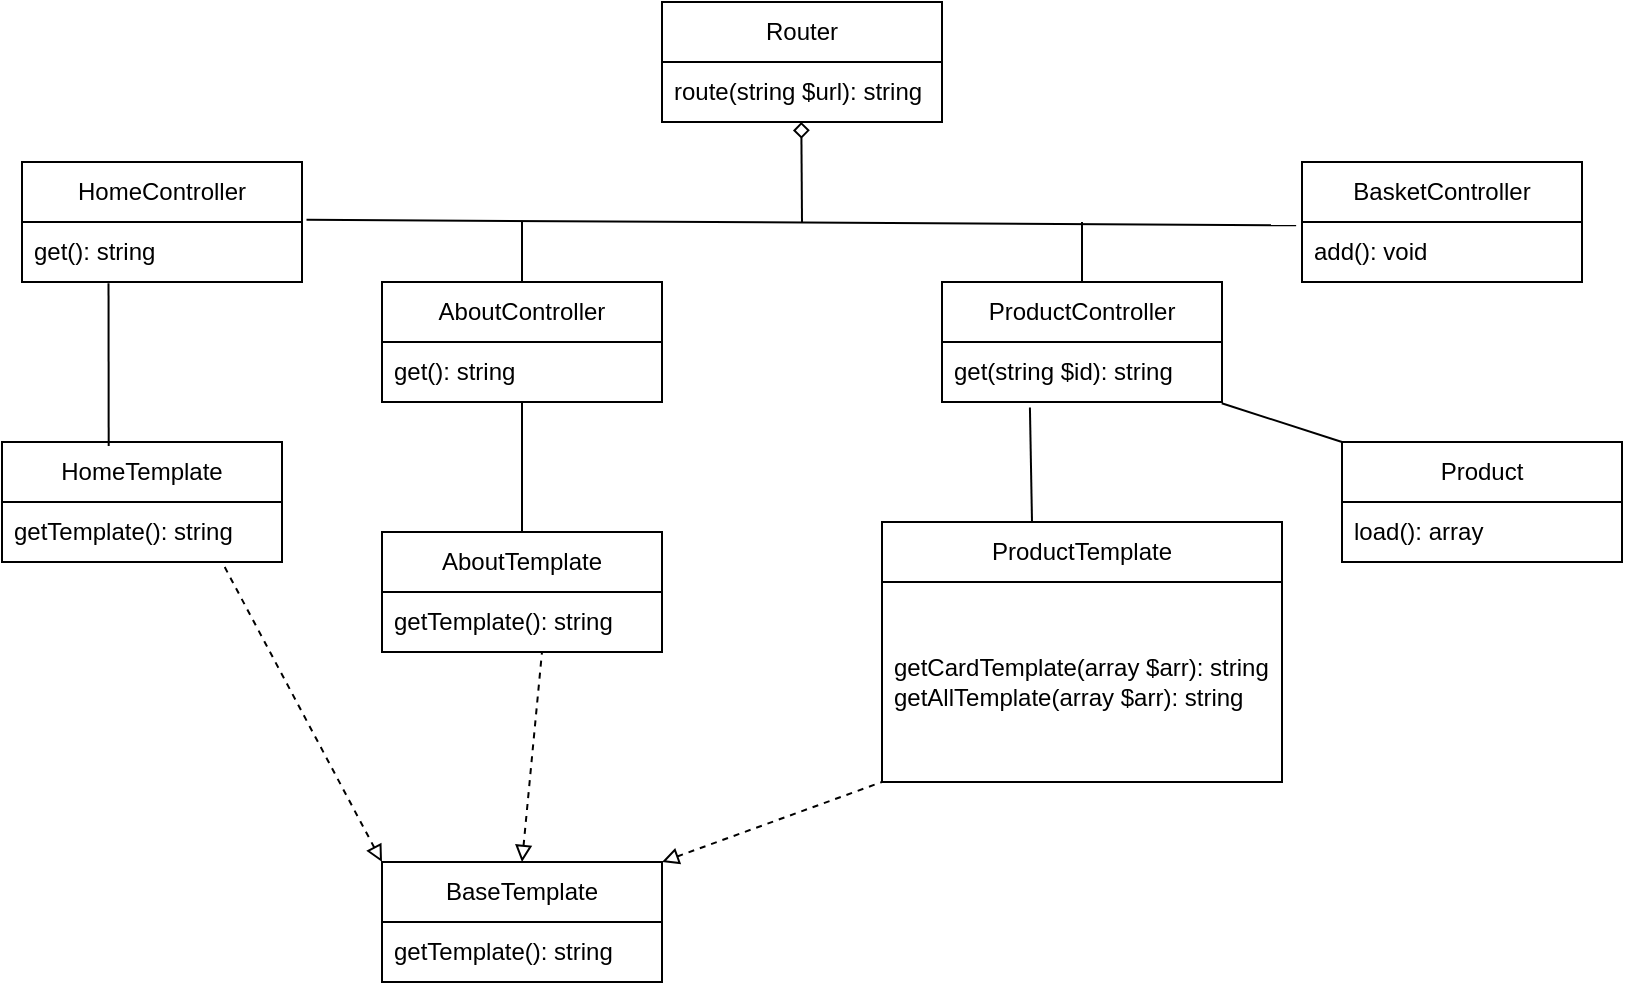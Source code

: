 <mxfile version="26.1.0">
  <diagram name="Страница — 1" id="FHahmwCRDLmdkqN1f6a9">
    <mxGraphModel dx="1816" dy="538" grid="1" gridSize="10" guides="1" tooltips="1" connect="1" arrows="1" fold="1" page="1" pageScale="1" pageWidth="827" pageHeight="1169" math="0" shadow="0">
      <root>
        <mxCell id="0" />
        <mxCell id="1" parent="0" />
        <mxCell id="MEDeWtWc0A7w0Op9NWJ7-1" value="Router" style="swimlane;fontStyle=0;childLayout=stackLayout;horizontal=1;startSize=30;horizontalStack=0;resizeParent=1;resizeParentMax=0;resizeLast=0;collapsible=1;marginBottom=0;whiteSpace=wrap;html=1;" vertex="1" parent="1">
          <mxGeometry x="320" y="260" width="140" height="60" as="geometry" />
        </mxCell>
        <mxCell id="MEDeWtWc0A7w0Op9NWJ7-2" value="route(string $url): string" style="text;strokeColor=none;fillColor=none;align=left;verticalAlign=middle;spacingLeft=4;spacingRight=4;overflow=hidden;points=[[0,0.5],[1,0.5]];portConstraint=eastwest;rotatable=0;whiteSpace=wrap;html=1;" vertex="1" parent="MEDeWtWc0A7w0Op9NWJ7-1">
          <mxGeometry y="30" width="140" height="30" as="geometry" />
        </mxCell>
        <mxCell id="MEDeWtWc0A7w0Op9NWJ7-5" value="HomeController" style="swimlane;fontStyle=0;childLayout=stackLayout;horizontal=1;startSize=30;horizontalStack=0;resizeParent=1;resizeParentMax=0;resizeLast=0;collapsible=1;marginBottom=0;whiteSpace=wrap;html=1;" vertex="1" parent="1">
          <mxGeometry y="340" width="140" height="60" as="geometry" />
        </mxCell>
        <mxCell id="MEDeWtWc0A7w0Op9NWJ7-6" value="get(): string" style="text;strokeColor=none;fillColor=none;align=left;verticalAlign=middle;spacingLeft=4;spacingRight=4;overflow=hidden;points=[[0,0.5],[1,0.5]];portConstraint=eastwest;rotatable=0;whiteSpace=wrap;html=1;" vertex="1" parent="MEDeWtWc0A7w0Op9NWJ7-5">
          <mxGeometry y="30" width="140" height="30" as="geometry" />
        </mxCell>
        <mxCell id="MEDeWtWc0A7w0Op9NWJ7-12" value="AboutController" style="swimlane;fontStyle=0;childLayout=stackLayout;horizontal=1;startSize=30;horizontalStack=0;resizeParent=1;resizeParentMax=0;resizeLast=0;collapsible=1;marginBottom=0;whiteSpace=wrap;html=1;" vertex="1" parent="1">
          <mxGeometry x="180" y="400" width="140" height="60" as="geometry" />
        </mxCell>
        <mxCell id="MEDeWtWc0A7w0Op9NWJ7-13" value="get(): string" style="text;strokeColor=none;fillColor=none;align=left;verticalAlign=middle;spacingLeft=4;spacingRight=4;overflow=hidden;points=[[0,0.5],[1,0.5]];portConstraint=eastwest;rotatable=0;whiteSpace=wrap;html=1;" vertex="1" parent="MEDeWtWc0A7w0Op9NWJ7-12">
          <mxGeometry y="30" width="140" height="30" as="geometry" />
        </mxCell>
        <mxCell id="MEDeWtWc0A7w0Op9NWJ7-14" value="ProductController" style="swimlane;fontStyle=0;childLayout=stackLayout;horizontal=1;startSize=30;horizontalStack=0;resizeParent=1;resizeParentMax=0;resizeLast=0;collapsible=1;marginBottom=0;whiteSpace=wrap;html=1;" vertex="1" parent="1">
          <mxGeometry x="460" y="400" width="140" height="60" as="geometry" />
        </mxCell>
        <mxCell id="MEDeWtWc0A7w0Op9NWJ7-15" value="get(string $id): string" style="text;strokeColor=none;fillColor=none;align=left;verticalAlign=middle;spacingLeft=4;spacingRight=4;overflow=hidden;points=[[0,0.5],[1,0.5]];portConstraint=eastwest;rotatable=0;whiteSpace=wrap;html=1;" vertex="1" parent="MEDeWtWc0A7w0Op9NWJ7-14">
          <mxGeometry y="30" width="140" height="30" as="geometry" />
        </mxCell>
        <mxCell id="MEDeWtWc0A7w0Op9NWJ7-16" value="BasketController" style="swimlane;fontStyle=0;childLayout=stackLayout;horizontal=1;startSize=30;horizontalStack=0;resizeParent=1;resizeParentMax=0;resizeLast=0;collapsible=1;marginBottom=0;whiteSpace=wrap;html=1;" vertex="1" parent="1">
          <mxGeometry x="640" y="340" width="140" height="60" as="geometry" />
        </mxCell>
        <mxCell id="MEDeWtWc0A7w0Op9NWJ7-17" value="add(): void" style="text;strokeColor=none;fillColor=none;align=left;verticalAlign=middle;spacingLeft=4;spacingRight=4;overflow=hidden;points=[[0,0.5],[1,0.5]];portConstraint=eastwest;rotatable=0;whiteSpace=wrap;html=1;" vertex="1" parent="MEDeWtWc0A7w0Op9NWJ7-16">
          <mxGeometry y="30" width="140" height="30" as="geometry" />
        </mxCell>
        <mxCell id="MEDeWtWc0A7w0Op9NWJ7-18" value="HomeTemplate" style="swimlane;fontStyle=0;childLayout=stackLayout;horizontal=1;startSize=30;horizontalStack=0;resizeParent=1;resizeParentMax=0;resizeLast=0;collapsible=1;marginBottom=0;whiteSpace=wrap;html=1;" vertex="1" parent="1">
          <mxGeometry x="-10" y="480" width="140" height="60" as="geometry" />
        </mxCell>
        <mxCell id="MEDeWtWc0A7w0Op9NWJ7-19" value="getTemplate(): string" style="text;strokeColor=none;fillColor=none;align=left;verticalAlign=middle;spacingLeft=4;spacingRight=4;overflow=hidden;points=[[0,0.5],[1,0.5]];portConstraint=eastwest;rotatable=0;whiteSpace=wrap;html=1;" vertex="1" parent="MEDeWtWc0A7w0Op9NWJ7-18">
          <mxGeometry y="30" width="140" height="30" as="geometry" />
        </mxCell>
        <mxCell id="MEDeWtWc0A7w0Op9NWJ7-20" value="AboutTemplate" style="swimlane;fontStyle=0;childLayout=stackLayout;horizontal=1;startSize=30;horizontalStack=0;resizeParent=1;resizeParentMax=0;resizeLast=0;collapsible=1;marginBottom=0;whiteSpace=wrap;html=1;" vertex="1" parent="1">
          <mxGeometry x="180" y="525" width="140" height="60" as="geometry" />
        </mxCell>
        <mxCell id="MEDeWtWc0A7w0Op9NWJ7-21" value="getTemplate(): string" style="text;strokeColor=none;fillColor=none;align=left;verticalAlign=middle;spacingLeft=4;spacingRight=4;overflow=hidden;points=[[0,0.5],[1,0.5]];portConstraint=eastwest;rotatable=0;whiteSpace=wrap;html=1;" vertex="1" parent="MEDeWtWc0A7w0Op9NWJ7-20">
          <mxGeometry y="30" width="140" height="30" as="geometry" />
        </mxCell>
        <mxCell id="MEDeWtWc0A7w0Op9NWJ7-22" value="ProductTemplate" style="swimlane;fontStyle=0;childLayout=stackLayout;horizontal=1;startSize=30;horizontalStack=0;resizeParent=1;resizeParentMax=0;resizeLast=0;collapsible=1;marginBottom=0;whiteSpace=wrap;html=1;" vertex="1" parent="1">
          <mxGeometry x="430" y="520" width="200" height="130" as="geometry" />
        </mxCell>
        <mxCell id="MEDeWtWc0A7w0Op9NWJ7-23" value="getCardTemplate(array $arr): string&lt;div&gt;getAllTemplate(array $arr): string&lt;/div&gt;" style="text;strokeColor=none;fillColor=none;align=left;verticalAlign=middle;spacingLeft=4;spacingRight=4;overflow=hidden;points=[[0,0.5],[1,0.5]];portConstraint=eastwest;rotatable=0;whiteSpace=wrap;html=1;" vertex="1" parent="MEDeWtWc0A7w0Op9NWJ7-22">
          <mxGeometry y="30" width="200" height="100" as="geometry" />
        </mxCell>
        <mxCell id="MEDeWtWc0A7w0Op9NWJ7-24" value="Product" style="swimlane;fontStyle=0;childLayout=stackLayout;horizontal=1;startSize=30;horizontalStack=0;resizeParent=1;resizeParentMax=0;resizeLast=0;collapsible=1;marginBottom=0;whiteSpace=wrap;html=1;" vertex="1" parent="1">
          <mxGeometry x="660" y="480" width="140" height="60" as="geometry" />
        </mxCell>
        <mxCell id="MEDeWtWc0A7w0Op9NWJ7-25" value="load(): array" style="text;strokeColor=none;fillColor=none;align=left;verticalAlign=middle;spacingLeft=4;spacingRight=4;overflow=hidden;points=[[0,0.5],[1,0.5]];portConstraint=eastwest;rotatable=0;whiteSpace=wrap;html=1;" vertex="1" parent="MEDeWtWc0A7w0Op9NWJ7-24">
          <mxGeometry y="30" width="140" height="30" as="geometry" />
        </mxCell>
        <mxCell id="MEDeWtWc0A7w0Op9NWJ7-26" value="BaseTemplate" style="swimlane;fontStyle=0;childLayout=stackLayout;horizontal=1;startSize=30;horizontalStack=0;resizeParent=1;resizeParentMax=0;resizeLast=0;collapsible=1;marginBottom=0;whiteSpace=wrap;html=1;" vertex="1" parent="1">
          <mxGeometry x="180" y="690" width="140" height="60" as="geometry" />
        </mxCell>
        <mxCell id="MEDeWtWc0A7w0Op9NWJ7-27" value="getTemplate(): string" style="text;strokeColor=none;fillColor=none;align=left;verticalAlign=middle;spacingLeft=4;spacingRight=4;overflow=hidden;points=[[0,0.5],[1,0.5]];portConstraint=eastwest;rotatable=0;whiteSpace=wrap;html=1;" vertex="1" parent="MEDeWtWc0A7w0Op9NWJ7-26">
          <mxGeometry y="30" width="140" height="30" as="geometry" />
        </mxCell>
        <mxCell id="MEDeWtWc0A7w0Op9NWJ7-33" value="" style="endArrow=none;html=1;rounded=0;startArrow=diamond;startFill=0;" edge="1" parent="1">
          <mxGeometry width="50" height="50" relative="1" as="geometry">
            <mxPoint x="389.66" y="320" as="sourcePoint" />
            <mxPoint x="390" y="370" as="targetPoint" />
          </mxGeometry>
        </mxCell>
        <mxCell id="MEDeWtWc0A7w0Op9NWJ7-34" value="" style="endArrow=none;html=1;rounded=0;exitX=1.016;exitY=-0.037;exitDx=0;exitDy=0;exitPerimeter=0;entryX=-0.021;entryY=0.055;entryDx=0;entryDy=0;entryPerimeter=0;" edge="1" parent="1" source="MEDeWtWc0A7w0Op9NWJ7-6" target="MEDeWtWc0A7w0Op9NWJ7-17">
          <mxGeometry width="50" height="50" relative="1" as="geometry">
            <mxPoint x="365" y="395" as="sourcePoint" />
            <mxPoint x="500" y="360" as="targetPoint" />
          </mxGeometry>
        </mxCell>
        <mxCell id="MEDeWtWc0A7w0Op9NWJ7-35" value="" style="endArrow=none;html=1;rounded=0;" edge="1" parent="1">
          <mxGeometry width="50" height="50" relative="1" as="geometry">
            <mxPoint x="250" y="400" as="sourcePoint" />
            <mxPoint x="250" y="370" as="targetPoint" />
          </mxGeometry>
        </mxCell>
        <mxCell id="MEDeWtWc0A7w0Op9NWJ7-36" value="" style="endArrow=none;html=1;rounded=0;" edge="1" parent="1">
          <mxGeometry width="50" height="50" relative="1" as="geometry">
            <mxPoint x="530" y="400" as="sourcePoint" />
            <mxPoint x="530" y="370" as="targetPoint" />
          </mxGeometry>
        </mxCell>
        <mxCell id="MEDeWtWc0A7w0Op9NWJ7-39" value="" style="endArrow=none;html=1;rounded=0;entryX=0.309;entryY=1.021;entryDx=0;entryDy=0;entryPerimeter=0;exitX=0.381;exitY=0.033;exitDx=0;exitDy=0;exitPerimeter=0;" edge="1" parent="1" source="MEDeWtWc0A7w0Op9NWJ7-18" target="MEDeWtWc0A7w0Op9NWJ7-6">
          <mxGeometry width="50" height="50" relative="1" as="geometry">
            <mxPoint x="40" y="480" as="sourcePoint" />
            <mxPoint x="90" y="430" as="targetPoint" />
          </mxGeometry>
        </mxCell>
        <mxCell id="MEDeWtWc0A7w0Op9NWJ7-40" value="" style="endArrow=none;html=1;rounded=0;entryX=0.5;entryY=1;entryDx=0;entryDy=0;entryPerimeter=0;" edge="1" parent="1" target="MEDeWtWc0A7w0Op9NWJ7-13">
          <mxGeometry width="50" height="50" relative="1" as="geometry">
            <mxPoint x="250" y="525" as="sourcePoint" />
            <mxPoint x="300" y="475" as="targetPoint" />
          </mxGeometry>
        </mxCell>
        <mxCell id="MEDeWtWc0A7w0Op9NWJ7-41" value="" style="endArrow=none;html=1;rounded=0;entryX=0.314;entryY=1.09;entryDx=0;entryDy=0;entryPerimeter=0;" edge="1" parent="1" target="MEDeWtWc0A7w0Op9NWJ7-15">
          <mxGeometry width="50" height="50" relative="1" as="geometry">
            <mxPoint x="505" y="520" as="sourcePoint" />
            <mxPoint x="555" y="470" as="targetPoint" />
          </mxGeometry>
        </mxCell>
        <mxCell id="MEDeWtWc0A7w0Op9NWJ7-42" value="" style="endArrow=none;html=1;rounded=0;entryX=0;entryY=0;entryDx=0;entryDy=0;exitX=0.999;exitY=1.021;exitDx=0;exitDy=0;exitPerimeter=0;" edge="1" parent="1" source="MEDeWtWc0A7w0Op9NWJ7-15" target="MEDeWtWc0A7w0Op9NWJ7-24">
          <mxGeometry width="50" height="50" relative="1" as="geometry">
            <mxPoint x="610" y="460" as="sourcePoint" />
            <mxPoint x="650" y="405" as="targetPoint" />
          </mxGeometry>
        </mxCell>
        <mxCell id="MEDeWtWc0A7w0Op9NWJ7-43" value="" style="endArrow=none;dashed=1;html=1;rounded=0;exitX=0;exitY=0;exitDx=0;exitDy=0;startArrow=block;startFill=0;" edge="1" parent="1" source="MEDeWtWc0A7w0Op9NWJ7-26">
          <mxGeometry width="50" height="50" relative="1" as="geometry">
            <mxPoint x="50" y="590" as="sourcePoint" />
            <mxPoint x="100" y="540" as="targetPoint" />
          </mxGeometry>
        </mxCell>
        <mxCell id="MEDeWtWc0A7w0Op9NWJ7-44" value="" style="endArrow=none;dashed=1;html=1;rounded=0;exitX=0.5;exitY=0;exitDx=0;exitDy=0;startArrow=block;startFill=0;" edge="1" parent="1" source="MEDeWtWc0A7w0Op9NWJ7-26">
          <mxGeometry width="50" height="50" relative="1" as="geometry">
            <mxPoint x="210" y="635" as="sourcePoint" />
            <mxPoint x="260" y="585" as="targetPoint" />
          </mxGeometry>
        </mxCell>
        <mxCell id="MEDeWtWc0A7w0Op9NWJ7-45" value="" style="endArrow=none;dashed=1;html=1;rounded=0;exitX=1;exitY=0;exitDx=0;exitDy=0;startArrow=block;startFill=0;" edge="1" parent="1" source="MEDeWtWc0A7w0Op9NWJ7-26">
          <mxGeometry width="50" height="50" relative="1" as="geometry">
            <mxPoint x="380" y="700" as="sourcePoint" />
            <mxPoint x="430" y="650" as="targetPoint" />
          </mxGeometry>
        </mxCell>
      </root>
    </mxGraphModel>
  </diagram>
</mxfile>
